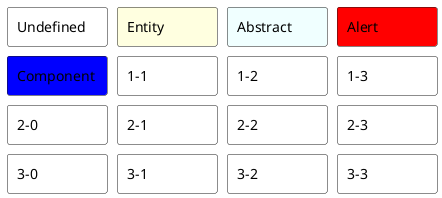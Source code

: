 @startuml

!global $COLOR = {
    "Undefined": "transparent",
    "Entity": "LightYellow",
    "Abstract": "Azure",
    "Alert": "Red",
    "Component": "Blue"
}


skinparam minClassWidth 80
skinparam nodesep 10
skinparam ranksep 10

'' Converts the value of objects to strings based on the
'' formats specified and inserts them into another string.
'' example: !$text = $FormatString("This is %1 with arguments %2 and %3.", "expression", "x", "y")
!function $Format($text, $p1, $p2="", $p3="", $p4="", $p5="", $p6="", $p7="", $p8="")
    !$result = ""
    !$pos1 = %strpos($text, "%1")
    !$pos2 = %strpos($text, "%2")
    !$pos3 = %strpos($text, "%3")
    !$pos4 = %strpos($text, "%4")
    !$pos5 = %strpos($text, "%5")
    !$pos6 = %strpos($text, "%6")
    !$pos7 = %strpos($text, "%7")
    !$pos8 = %strpos($text, "%8")

    !foreach $fragment in %splitstr($text, "%")
        !if (%substr($fragment, 0, 1) == "1")
            !$result = $result + $p1 + %substr($fragment, 1, %strlen($fragment) - 1)
        !elseif (%substr($fragment, 0, 1) == "2")
            !$result = $result + $p2 + %substr($fragment, 1, %strlen($fragment) - 1)
        !elseif (%substr($fragment, 0, 1) == "3")
            !$result = $result + $p3 + %substr($fragment, 1, %strlen($fragment) - 1)
        !elseif (%substr($fragment, 0, 1) == "4")
            !$result = $result + $p4 + %substr($fragment, 1, %strlen($fragment) - 1)
        !elseif (%substr($fragment, 0, 1) == "5")
            !$result = $result + $p5 + %substr($fragment, 1, %strlen($fragment) - 1)
        !elseif (%substr($fragment, 0, 1) == "6")
            !$result = $result + $p6 + %substr($fragment, 1, %strlen($fragment) - 1)
        !elseif (%substr($fragment, 0, 1) == "7")
            !$result = $result + $p7 + %substr($fragment, 1, %strlen($fragment) - 1)
        !elseif (%substr($fragment, 0, 1) == "8")
            !$result = $result + $p8 + %substr($fragment, 1, %strlen($fragment) - 1)
        !else
            !$result = $result + $fragment
        !endif
    !endfor

    !return $result
!endfunction


!procedure $Table($columns, $rows, $dataAccessor, $cellRenderer)
    !$c = 0
    !$index = 0
    !while $c < $columns
        !$r = 0
        !while $r < $rows
            !$pair = %call_user_func($dataAccessor, $index)
            !if $pair != 0
                %invoke_procedure($cellRenderer, $pair.Name, $pair.Value)
            !else
                %invoke_procedure($cellRenderer, $Format("%1-%2", $c, $r), "transparent")
            !endif
            !$index = $index + 1
            !$r = $r + 1
        !endwhile
        !$c = $c + 1
    !endwhile
!endprocedure


!function $GetColorByIndex($index, $undefined=0)
    !$n = 0
    !foreach $key in %get_json_keys($COLOR)
        !if $n == $index
            !$pair = %str2json($Format('{"Name": "%1", "Value": "%2"}', $key, $COLOR[$key]))
            !return $pair
        !endif
        !$n = $n + 1
    !endfor
    !return $undefined
!endfunction


!procedure $DrawCell($name, $color)
    rectangle "$name" #$color
!endprocedure

$Table(4, 4, $GetColorByIndex, $DrawCell)

@enduml